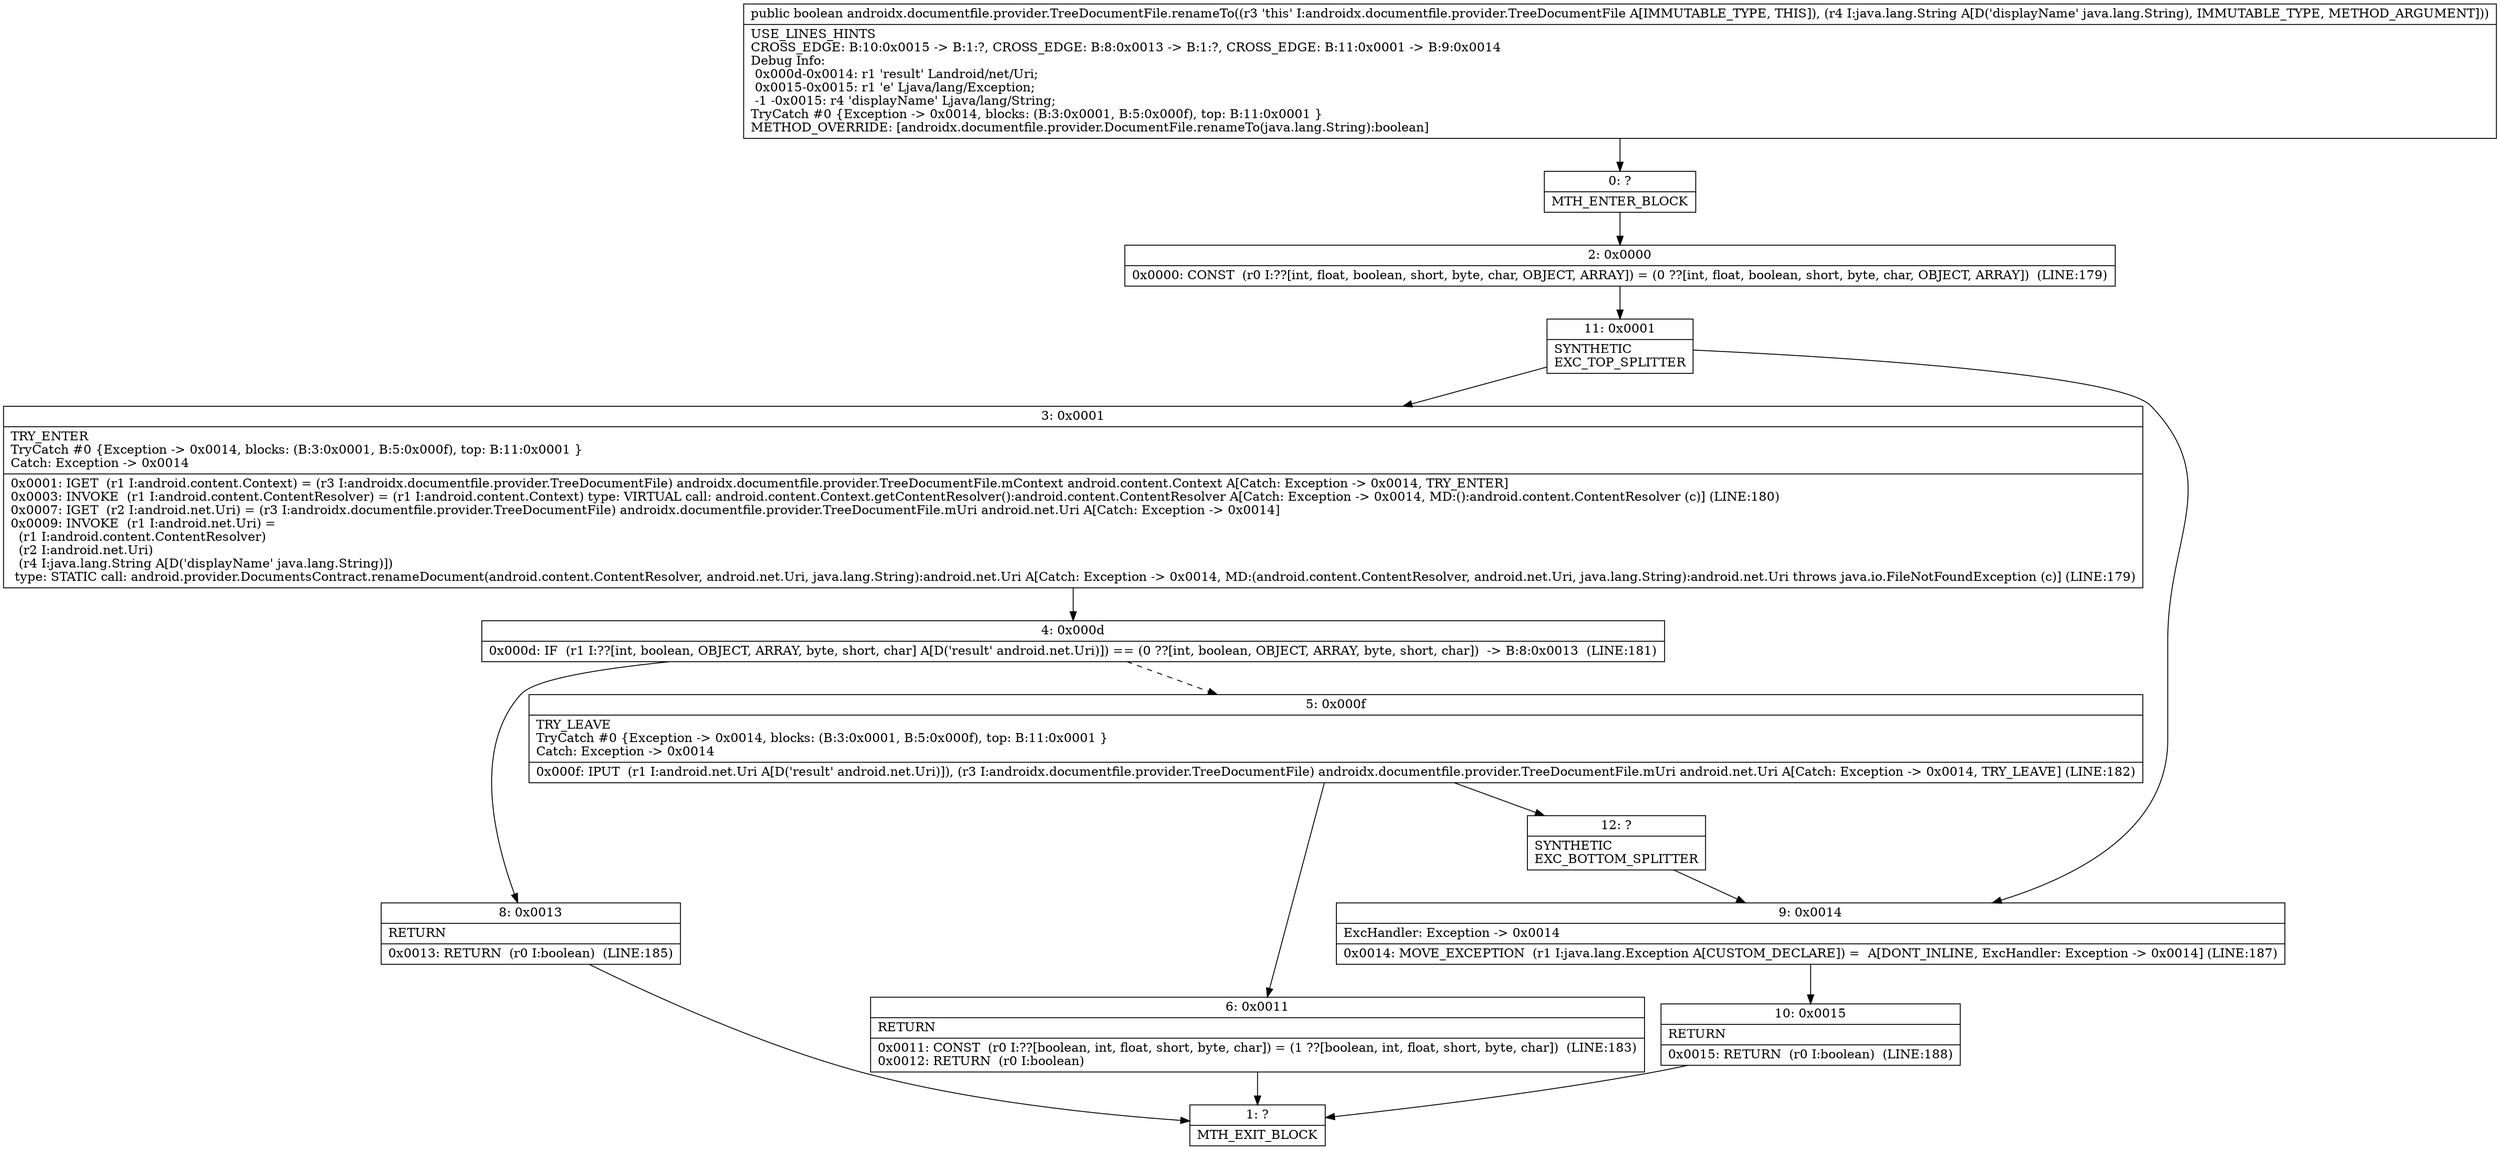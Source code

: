 digraph "CFG forandroidx.documentfile.provider.TreeDocumentFile.renameTo(Ljava\/lang\/String;)Z" {
Node_0 [shape=record,label="{0\:\ ?|MTH_ENTER_BLOCK\l}"];
Node_2 [shape=record,label="{2\:\ 0x0000|0x0000: CONST  (r0 I:??[int, float, boolean, short, byte, char, OBJECT, ARRAY]) = (0 ??[int, float, boolean, short, byte, char, OBJECT, ARRAY])  (LINE:179)\l}"];
Node_11 [shape=record,label="{11\:\ 0x0001|SYNTHETIC\lEXC_TOP_SPLITTER\l}"];
Node_3 [shape=record,label="{3\:\ 0x0001|TRY_ENTER\lTryCatch #0 \{Exception \-\> 0x0014, blocks: (B:3:0x0001, B:5:0x000f), top: B:11:0x0001 \}\lCatch: Exception \-\> 0x0014\l|0x0001: IGET  (r1 I:android.content.Context) = (r3 I:androidx.documentfile.provider.TreeDocumentFile) androidx.documentfile.provider.TreeDocumentFile.mContext android.content.Context A[Catch: Exception \-\> 0x0014, TRY_ENTER]\l0x0003: INVOKE  (r1 I:android.content.ContentResolver) = (r1 I:android.content.Context) type: VIRTUAL call: android.content.Context.getContentResolver():android.content.ContentResolver A[Catch: Exception \-\> 0x0014, MD:():android.content.ContentResolver (c)] (LINE:180)\l0x0007: IGET  (r2 I:android.net.Uri) = (r3 I:androidx.documentfile.provider.TreeDocumentFile) androidx.documentfile.provider.TreeDocumentFile.mUri android.net.Uri A[Catch: Exception \-\> 0x0014]\l0x0009: INVOKE  (r1 I:android.net.Uri) = \l  (r1 I:android.content.ContentResolver)\l  (r2 I:android.net.Uri)\l  (r4 I:java.lang.String A[D('displayName' java.lang.String)])\l type: STATIC call: android.provider.DocumentsContract.renameDocument(android.content.ContentResolver, android.net.Uri, java.lang.String):android.net.Uri A[Catch: Exception \-\> 0x0014, MD:(android.content.ContentResolver, android.net.Uri, java.lang.String):android.net.Uri throws java.io.FileNotFoundException (c)] (LINE:179)\l}"];
Node_4 [shape=record,label="{4\:\ 0x000d|0x000d: IF  (r1 I:??[int, boolean, OBJECT, ARRAY, byte, short, char] A[D('result' android.net.Uri)]) == (0 ??[int, boolean, OBJECT, ARRAY, byte, short, char])  \-\> B:8:0x0013  (LINE:181)\l}"];
Node_5 [shape=record,label="{5\:\ 0x000f|TRY_LEAVE\lTryCatch #0 \{Exception \-\> 0x0014, blocks: (B:3:0x0001, B:5:0x000f), top: B:11:0x0001 \}\lCatch: Exception \-\> 0x0014\l|0x000f: IPUT  (r1 I:android.net.Uri A[D('result' android.net.Uri)]), (r3 I:androidx.documentfile.provider.TreeDocumentFile) androidx.documentfile.provider.TreeDocumentFile.mUri android.net.Uri A[Catch: Exception \-\> 0x0014, TRY_LEAVE] (LINE:182)\l}"];
Node_6 [shape=record,label="{6\:\ 0x0011|RETURN\l|0x0011: CONST  (r0 I:??[boolean, int, float, short, byte, char]) = (1 ??[boolean, int, float, short, byte, char])  (LINE:183)\l0x0012: RETURN  (r0 I:boolean) \l}"];
Node_1 [shape=record,label="{1\:\ ?|MTH_EXIT_BLOCK\l}"];
Node_12 [shape=record,label="{12\:\ ?|SYNTHETIC\lEXC_BOTTOM_SPLITTER\l}"];
Node_8 [shape=record,label="{8\:\ 0x0013|RETURN\l|0x0013: RETURN  (r0 I:boolean)  (LINE:185)\l}"];
Node_9 [shape=record,label="{9\:\ 0x0014|ExcHandler: Exception \-\> 0x0014\l|0x0014: MOVE_EXCEPTION  (r1 I:java.lang.Exception A[CUSTOM_DECLARE]) =  A[DONT_INLINE, ExcHandler: Exception \-\> 0x0014] (LINE:187)\l}"];
Node_10 [shape=record,label="{10\:\ 0x0015|RETURN\l|0x0015: RETURN  (r0 I:boolean)  (LINE:188)\l}"];
MethodNode[shape=record,label="{public boolean androidx.documentfile.provider.TreeDocumentFile.renameTo((r3 'this' I:androidx.documentfile.provider.TreeDocumentFile A[IMMUTABLE_TYPE, THIS]), (r4 I:java.lang.String A[D('displayName' java.lang.String), IMMUTABLE_TYPE, METHOD_ARGUMENT]))  | USE_LINES_HINTS\lCROSS_EDGE: B:10:0x0015 \-\> B:1:?, CROSS_EDGE: B:8:0x0013 \-\> B:1:?, CROSS_EDGE: B:11:0x0001 \-\> B:9:0x0014\lDebug Info:\l  0x000d\-0x0014: r1 'result' Landroid\/net\/Uri;\l  0x0015\-0x0015: r1 'e' Ljava\/lang\/Exception;\l  \-1 \-0x0015: r4 'displayName' Ljava\/lang\/String;\lTryCatch #0 \{Exception \-\> 0x0014, blocks: (B:3:0x0001, B:5:0x000f), top: B:11:0x0001 \}\lMETHOD_OVERRIDE: [androidx.documentfile.provider.DocumentFile.renameTo(java.lang.String):boolean]\l}"];
MethodNode -> Node_0;Node_0 -> Node_2;
Node_2 -> Node_11;
Node_11 -> Node_3;
Node_11 -> Node_9;
Node_3 -> Node_4;
Node_4 -> Node_5[style=dashed];
Node_4 -> Node_8;
Node_5 -> Node_6;
Node_5 -> Node_12;
Node_6 -> Node_1;
Node_12 -> Node_9;
Node_8 -> Node_1;
Node_9 -> Node_10;
Node_10 -> Node_1;
}

